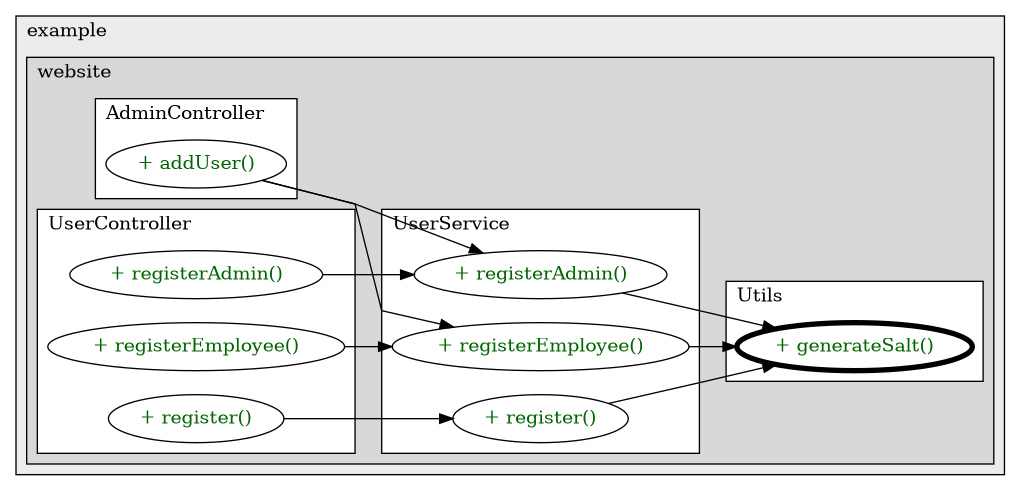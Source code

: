 @startuml

/' diagram meta data start
config=CallConfiguration;
{
  "rootMethod": "com.example.website.Utils#generateSalt()",
  "projectClassification": {
    "searchMode": "OpenProject", // OpenProject, AllProjects
    "includedProjects": "",
    "pathEndKeywords": "*.impl",
    "isClientPath": "",
    "isClientName": "",
    "isTestPath": "",
    "isTestName": "",
    "isMappingPath": "",
    "isMappingName": "",
    "isDataAccessPath": "",
    "isDataAccessName": "",
    "isDataStructurePath": "",
    "isDataStructureName": "",
    "isInterfaceStructuresPath": "",
    "isInterfaceStructuresName": "",
    "isEntryPointPath": "",
    "isEntryPointName": "",
    "treatFinalFieldsAsMandatory": false
  },
  "graphRestriction": {
    "classPackageExcludeFilter": "",
    "classPackageIncludeFilter": "",
    "classNameExcludeFilter": "",
    "classNameIncludeFilter": "",
    "methodNameExcludeFilter": "",
    "methodNameIncludeFilter": "",
    "removeByInheritance": "", // inheritance/annotation based filtering is done in a second step
    "removeByAnnotation": "",
    "removeByClassPackage": "", // cleanup the graph after inheritance/annotation based filtering is done
    "removeByClassName": "",
    "cutMappings": false,
    "cutEnum": true,
    "cutTests": true,
    "cutClient": true,
    "cutDataAccess": true,
    "cutInterfaceStructures": true,
    "cutDataStructures": true,
    "cutGetterAndSetter": true,
    "cutConstructors": true
  },
  "graphTraversal": {
    "forwardDepth": 3,
    "backwardDepth": 3,
    "classPackageExcludeFilter": "",
    "classPackageIncludeFilter": "",
    "classNameExcludeFilter": "",
    "classNameIncludeFilter": "",
    "methodNameExcludeFilter": "",
    "methodNameIncludeFilter": "",
    "hideMappings": false,
    "hideDataStructures": false,
    "hidePrivateMethods": true,
    "hideInterfaceCalls": true, // indirection: implementation -> interface (is hidden) -> implementation
    "onlyShowApplicationEntryPoints": false, // root node is included
    "useMethodCallsForStructureDiagram": "ForwardOnly" // ForwardOnly, BothDirections, No
  },
  "details": {
    "aggregation": "GroupByClass", // ByClass, GroupByClass, None
    "showMethodParametersTypes": false,
    "showMethodParametersNames": false,
    "showMethodReturnType": false,
    "showPackageLevels": 2,
    "showCallOrder": false,
    "edgeMode": "MethodsOnly", // TypesOnly, MethodsOnly, TypesAndMethods, MethodsAndDirectTypeUsage
    "showDetailedClassStructure": false
  },
  "rootClass": "com.example.website.Utils",
  "extensionCallbackMethod": "" // qualified.class.name#methodName - signature: public static String method(String)
}
diagram meta data end '/



digraph g {
    rankdir="LR"
    splines=polyline
    

'nodes 
subgraph cluster_1322970774 { 
   	label=example
	labeljust=l
	fillcolor="#ececec"
	style=filled
   
   subgraph cluster_1622542313 { 
   	label=website
	labeljust=l
	fillcolor="#d8d8d8"
	style=filled
   
   subgraph cluster_1584103267 { 
   	label=AdminController
	labeljust=l
	fillcolor=white
	style=filled
   
   AdminController615317920XXXaddUser1948773266[
	label="+ addUser()"
	style=filled
	fillcolor=white
	tooltip="AdminController

null"
	fontcolor=darkgreen
];
} 

subgraph cluster_1676641077 { 
   	label=UserController
	labeljust=l
	fillcolor=white
	style=filled
   
   UserController615317920XXXregister1948773266[
	label="+ register()"
	style=filled
	fillcolor=white
	tooltip="UserController

null"
	fontcolor=darkgreen
];

UserController615317920XXXregisterAdmin1948773266[
	label="+ registerAdmin()"
	style=filled
	fillcolor=white
	tooltip="UserController

null"
	fontcolor=darkgreen
];

UserController615317920XXXregisterEmployee1948773266[
	label="+ registerEmployee()"
	style=filled
	fillcolor=white
	tooltip="UserController

null"
	fontcolor=darkgreen
];
} 

subgraph cluster_1937987507 { 
   	label=UserService
	labeljust=l
	fillcolor=white
	style=filled
   
   UserService1927363983XXXregister1948773266[
	label="+ register()"
	style=filled
	fillcolor=white
	tooltip="UserService

null"
	fontcolor=darkgreen
];

UserService1927363983XXXregisterAdmin1948773266[
	label="+ registerAdmin()"
	style=filled
	fillcolor=white
	tooltip="UserService

null"
	fontcolor=darkgreen
];

UserService1927363983XXXregisterEmployee1948773266[
	label="+ registerEmployee()"
	style=filled
	fillcolor=white
	tooltip="UserService

null"
	fontcolor=darkgreen
];
} 

subgraph cluster_2004690099 { 
   	label=Utils
	labeljust=l
	fillcolor=white
	style=filled
   
   Utils1140340138XXXgenerateSalt0[
	label="+ generateSalt()"
	style=filled
	fillcolor=white
	tooltip="Utils

null"
	penwidth=4
	fontcolor=darkgreen
];
} 
} 
} 

'edges    
AdminController615317920XXXaddUser1948773266 -> UserService1927363983XXXregisterAdmin1948773266;
AdminController615317920XXXaddUser1948773266 -> UserService1927363983XXXregisterEmployee1948773266;
UserController615317920XXXregister1948773266 -> UserService1927363983XXXregister1948773266;
UserController615317920XXXregisterAdmin1948773266 -> UserService1927363983XXXregisterAdmin1948773266;
UserController615317920XXXregisterEmployee1948773266 -> UserService1927363983XXXregisterEmployee1948773266;
UserService1927363983XXXregister1948773266 -> Utils1140340138XXXgenerateSalt0;
UserService1927363983XXXregisterAdmin1948773266 -> Utils1140340138XXXgenerateSalt0;
UserService1927363983XXXregisterEmployee1948773266 -> Utils1140340138XXXgenerateSalt0;
    
}
@enduml